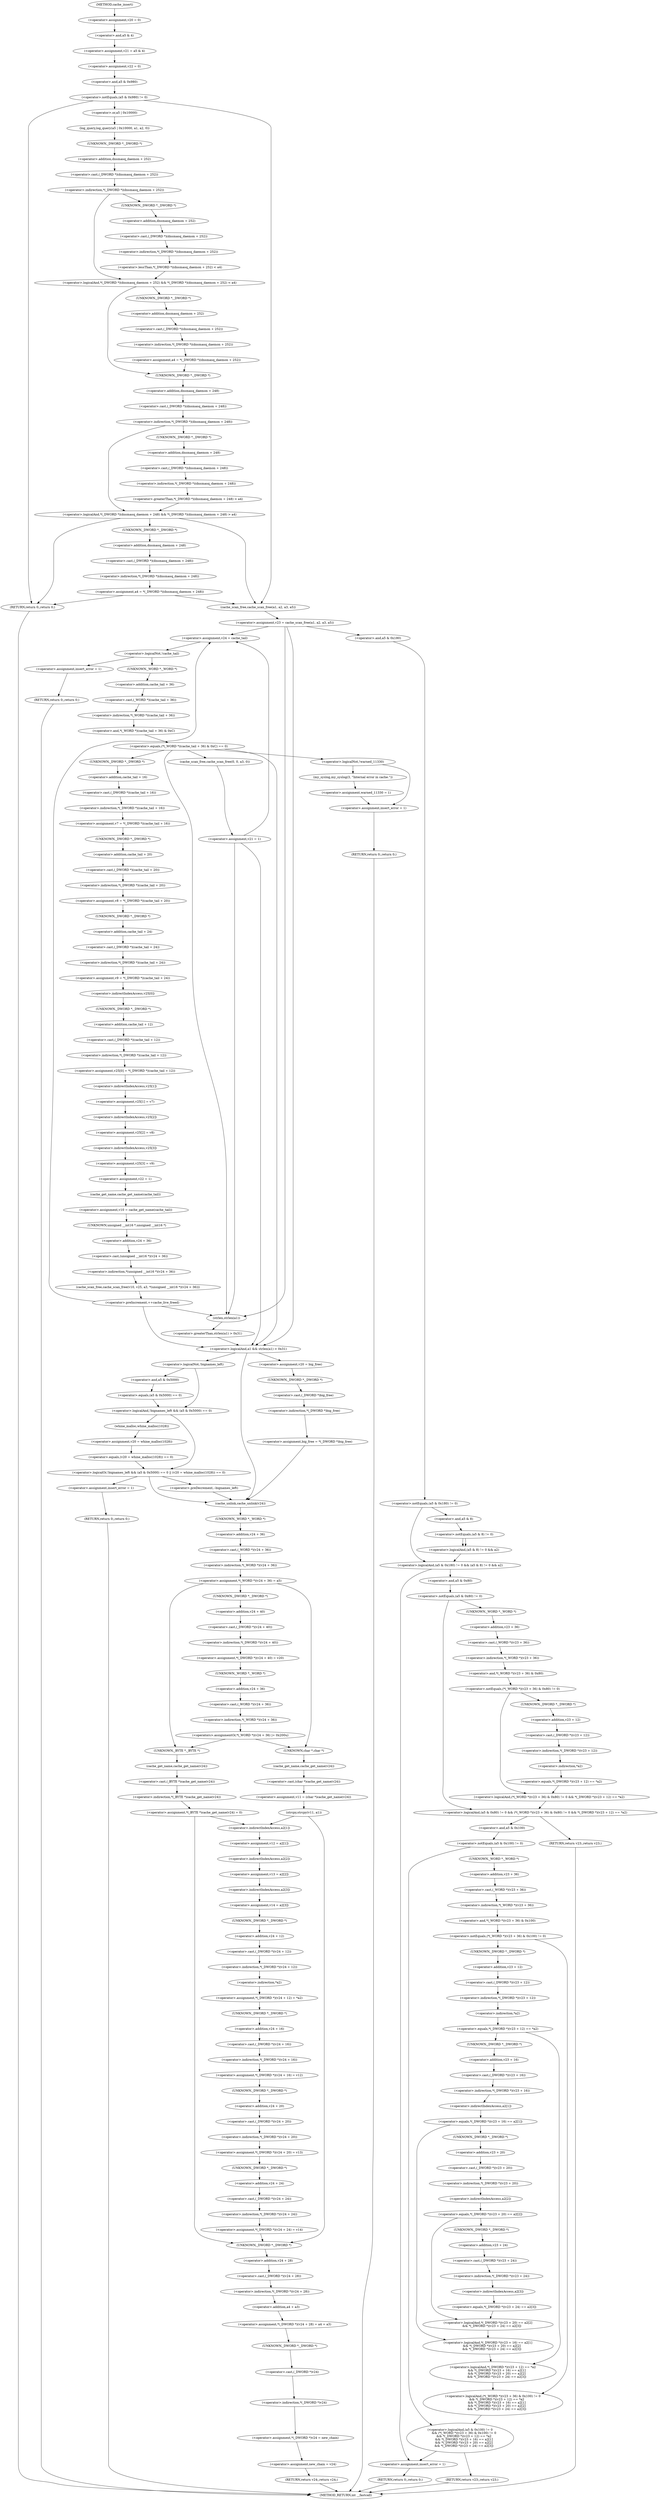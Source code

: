 digraph cache_insert {  
"1000136" [label = "(<operator>.assignment,v20 = 0)" ]
"1000139" [label = "(<operator>.assignment,v21 = a5 & 4)" ]
"1000141" [label = "(<operator>.and,a5 & 4)" ]
"1000144" [label = "(<operator>.assignment,v22 = 0)" ]
"1000148" [label = "(<operator>.notEquals,(a5 & 0x980) != 0)" ]
"1000149" [label = "(<operator>.and,a5 & 0x980)" ]
"1000154" [label = "(log_query,log_query(a5 | 0x10000, a1, a2, 0))" ]
"1000155" [label = "(<operator>.or,a5 | 0x10000)" ]
"1000162" [label = "(<operator>.logicalAnd,*(_DWORD *)(dnsmasq_daemon + 252) && *(_DWORD *)(dnsmasq_daemon + 252) < a4)" ]
"1000163" [label = "(<operator>.indirection,*(_DWORD *)(dnsmasq_daemon + 252))" ]
"1000164" [label = "(<operator>.cast,(_DWORD *)(dnsmasq_daemon + 252))" ]
"1000165" [label = "(UNKNOWN,_DWORD *,_DWORD *)" ]
"1000166" [label = "(<operator>.addition,dnsmasq_daemon + 252)" ]
"1000169" [label = "(<operator>.lessThan,*(_DWORD *)(dnsmasq_daemon + 252) < a4)" ]
"1000170" [label = "(<operator>.indirection,*(_DWORD *)(dnsmasq_daemon + 252))" ]
"1000171" [label = "(<operator>.cast,(_DWORD *)(dnsmasq_daemon + 252))" ]
"1000172" [label = "(UNKNOWN,_DWORD *,_DWORD *)" ]
"1000173" [label = "(<operator>.addition,dnsmasq_daemon + 252)" ]
"1000177" [label = "(<operator>.assignment,a4 = *(_DWORD *)(dnsmasq_daemon + 252))" ]
"1000179" [label = "(<operator>.indirection,*(_DWORD *)(dnsmasq_daemon + 252))" ]
"1000180" [label = "(<operator>.cast,(_DWORD *)(dnsmasq_daemon + 252))" ]
"1000181" [label = "(UNKNOWN,_DWORD *,_DWORD *)" ]
"1000182" [label = "(<operator>.addition,dnsmasq_daemon + 252)" ]
"1000186" [label = "(<operator>.logicalAnd,*(_DWORD *)(dnsmasq_daemon + 248) && *(_DWORD *)(dnsmasq_daemon + 248) > a4)" ]
"1000187" [label = "(<operator>.indirection,*(_DWORD *)(dnsmasq_daemon + 248))" ]
"1000188" [label = "(<operator>.cast,(_DWORD *)(dnsmasq_daemon + 248))" ]
"1000189" [label = "(UNKNOWN,_DWORD *,_DWORD *)" ]
"1000190" [label = "(<operator>.addition,dnsmasq_daemon + 248)" ]
"1000193" [label = "(<operator>.greaterThan,*(_DWORD *)(dnsmasq_daemon + 248) > a4)" ]
"1000194" [label = "(<operator>.indirection,*(_DWORD *)(dnsmasq_daemon + 248))" ]
"1000195" [label = "(<operator>.cast,(_DWORD *)(dnsmasq_daemon + 248))" ]
"1000196" [label = "(UNKNOWN,_DWORD *,_DWORD *)" ]
"1000197" [label = "(<operator>.addition,dnsmasq_daemon + 248)" ]
"1000201" [label = "(<operator>.assignment,a4 = *(_DWORD *)(dnsmasq_daemon + 248))" ]
"1000203" [label = "(<operator>.indirection,*(_DWORD *)(dnsmasq_daemon + 248))" ]
"1000204" [label = "(<operator>.cast,(_DWORD *)(dnsmasq_daemon + 248))" ]
"1000205" [label = "(UNKNOWN,_DWORD *,_DWORD *)" ]
"1000206" [label = "(<operator>.addition,dnsmasq_daemon + 248)" ]
"1000211" [label = "(RETURN,return 0;,return 0;)" ]
"1000213" [label = "(<operator>.assignment,v23 = cache_scan_free(a1, a2, a3, a5))" ]
"1000215" [label = "(cache_scan_free,cache_scan_free(a1, a2, a3, a5))" ]
"1000224" [label = "(<operator>.logicalAnd,(a5 & 0x180) != 0 && (a5 & 8) != 0 && a2)" ]
"1000225" [label = "(<operator>.notEquals,(a5 & 0x180) != 0)" ]
"1000226" [label = "(<operator>.and,a5 & 0x180)" ]
"1000230" [label = "(<operator>.logicalAnd,(a5 & 8) != 0 && a2)" ]
"1000231" [label = "(<operator>.notEquals,(a5 & 8) != 0)" ]
"1000232" [label = "(<operator>.and,a5 & 8)" ]
"1000239" [label = "(<operator>.logicalAnd,(a5 & 0x80) != 0 && (*(_WORD *)(v23 + 36) & 0x80) != 0 && *(_DWORD *)(v23 + 12) == *a2)" ]
"1000240" [label = "(<operator>.notEquals,(a5 & 0x80) != 0)" ]
"1000241" [label = "(<operator>.and,a5 & 0x80)" ]
"1000245" [label = "(<operator>.logicalAnd,(*(_WORD *)(v23 + 36) & 0x80) != 0 && *(_DWORD *)(v23 + 12) == *a2)" ]
"1000246" [label = "(<operator>.notEquals,(*(_WORD *)(v23 + 36) & 0x80) != 0)" ]
"1000247" [label = "(<operator>.and,*(_WORD *)(v23 + 36) & 0x80)" ]
"1000248" [label = "(<operator>.indirection,*(_WORD *)(v23 + 36))" ]
"1000249" [label = "(<operator>.cast,(_WORD *)(v23 + 36))" ]
"1000250" [label = "(UNKNOWN,_WORD *,_WORD *)" ]
"1000251" [label = "(<operator>.addition,v23 + 36)" ]
"1000256" [label = "(<operator>.equals,*(_DWORD *)(v23 + 12) == *a2)" ]
"1000257" [label = "(<operator>.indirection,*(_DWORD *)(v23 + 12))" ]
"1000258" [label = "(<operator>.cast,(_DWORD *)(v23 + 12))" ]
"1000259" [label = "(UNKNOWN,_DWORD *,_DWORD *)" ]
"1000260" [label = "(<operator>.addition,v23 + 12)" ]
"1000263" [label = "(<operator>.indirection,*a2)" ]
"1000265" [label = "(RETURN,return v23;,return v23;)" ]
"1000268" [label = "(<operator>.logicalAnd,(a5 & 0x100) != 0\n        && (*(_WORD *)(v23 + 36) & 0x100) != 0\n        && *(_DWORD *)(v23 + 12) == *a2\n        && *(_DWORD *)(v23 + 16) == a2[1]\n        && *(_DWORD *)(v23 + 20) == a2[2]\n        && *(_DWORD *)(v23 + 24) == a2[3])" ]
"1000269" [label = "(<operator>.notEquals,(a5 & 0x100) != 0)" ]
"1000270" [label = "(<operator>.and,a5 & 0x100)" ]
"1000274" [label = "(<operator>.logicalAnd,(*(_WORD *)(v23 + 36) & 0x100) != 0\n        && *(_DWORD *)(v23 + 12) == *a2\n        && *(_DWORD *)(v23 + 16) == a2[1]\n        && *(_DWORD *)(v23 + 20) == a2[2]\n        && *(_DWORD *)(v23 + 24) == a2[3])" ]
"1000275" [label = "(<operator>.notEquals,(*(_WORD *)(v23 + 36) & 0x100) != 0)" ]
"1000276" [label = "(<operator>.and,*(_WORD *)(v23 + 36) & 0x100)" ]
"1000277" [label = "(<operator>.indirection,*(_WORD *)(v23 + 36))" ]
"1000278" [label = "(<operator>.cast,(_WORD *)(v23 + 36))" ]
"1000279" [label = "(UNKNOWN,_WORD *,_WORD *)" ]
"1000280" [label = "(<operator>.addition,v23 + 36)" ]
"1000285" [label = "(<operator>.logicalAnd,*(_DWORD *)(v23 + 12) == *a2\n        && *(_DWORD *)(v23 + 16) == a2[1]\n        && *(_DWORD *)(v23 + 20) == a2[2]\n        && *(_DWORD *)(v23 + 24) == a2[3])" ]
"1000286" [label = "(<operator>.equals,*(_DWORD *)(v23 + 12) == *a2)" ]
"1000287" [label = "(<operator>.indirection,*(_DWORD *)(v23 + 12))" ]
"1000288" [label = "(<operator>.cast,(_DWORD *)(v23 + 12))" ]
"1000289" [label = "(UNKNOWN,_DWORD *,_DWORD *)" ]
"1000290" [label = "(<operator>.addition,v23 + 12)" ]
"1000293" [label = "(<operator>.indirection,*a2)" ]
"1000295" [label = "(<operator>.logicalAnd,*(_DWORD *)(v23 + 16) == a2[1]\n        && *(_DWORD *)(v23 + 20) == a2[2]\n        && *(_DWORD *)(v23 + 24) == a2[3])" ]
"1000296" [label = "(<operator>.equals,*(_DWORD *)(v23 + 16) == a2[1])" ]
"1000297" [label = "(<operator>.indirection,*(_DWORD *)(v23 + 16))" ]
"1000298" [label = "(<operator>.cast,(_DWORD *)(v23 + 16))" ]
"1000299" [label = "(UNKNOWN,_DWORD *,_DWORD *)" ]
"1000300" [label = "(<operator>.addition,v23 + 16)" ]
"1000303" [label = "(<operator>.indirectIndexAccess,a2[1])" ]
"1000306" [label = "(<operator>.logicalAnd,*(_DWORD *)(v23 + 20) == a2[2]\n        && *(_DWORD *)(v23 + 24) == a2[3])" ]
"1000307" [label = "(<operator>.equals,*(_DWORD *)(v23 + 20) == a2[2])" ]
"1000308" [label = "(<operator>.indirection,*(_DWORD *)(v23 + 20))" ]
"1000309" [label = "(<operator>.cast,(_DWORD *)(v23 + 20))" ]
"1000310" [label = "(UNKNOWN,_DWORD *,_DWORD *)" ]
"1000311" [label = "(<operator>.addition,v23 + 20)" ]
"1000314" [label = "(<operator>.indirectIndexAccess,a2[2])" ]
"1000317" [label = "(<operator>.equals,*(_DWORD *)(v23 + 24) == a2[3])" ]
"1000318" [label = "(<operator>.indirection,*(_DWORD *)(v23 + 24))" ]
"1000319" [label = "(<operator>.cast,(_DWORD *)(v23 + 24))" ]
"1000320" [label = "(UNKNOWN,_DWORD *,_DWORD *)" ]
"1000321" [label = "(<operator>.addition,v23 + 24)" ]
"1000324" [label = "(<operator>.indirectIndexAccess,a2[3])" ]
"1000328" [label = "(RETURN,return v23;,return v23;)" ]
"1000330" [label = "(<operator>.assignment,insert_error = 1)" ]
"1000333" [label = "(RETURN,return 0;,return 0;)" ]
"1000338" [label = "(<operator>.assignment,v24 = cache_tail)" ]
"1000342" [label = "(<operator>.logicalNot,!cache_tail)" ]
"1000345" [label = "(<operator>.assignment,insert_error = 1)" ]
"1000348" [label = "(RETURN,return 0;,return 0;)" ]
"1000351" [label = "(<operator>.equals,(*(_WORD *)(cache_tail + 36) & 0xC) == 0)" ]
"1000352" [label = "(<operator>.and,*(_WORD *)(cache_tail + 36) & 0xC)" ]
"1000353" [label = "(<operator>.indirection,*(_WORD *)(cache_tail + 36))" ]
"1000354" [label = "(<operator>.cast,(_WORD *)(cache_tail + 36))" ]
"1000355" [label = "(UNKNOWN,_WORD *,_WORD *)" ]
"1000356" [label = "(<operator>.addition,cache_tail + 36)" ]
"1000366" [label = "(<operator>.logicalNot,!warned_11330)" ]
"1000369" [label = "(my_syslog,my_syslog(3, \"Internal error in cache.\"))" ]
"1000372" [label = "(<operator>.assignment,warned_11330 = 1)" ]
"1000375" [label = "(<operator>.assignment,insert_error = 1)" ]
"1000378" [label = "(RETURN,return 0;,return 0;)" ]
"1000383" [label = "(<operator>.assignment,v7 = *(_DWORD *)(cache_tail + 16))" ]
"1000385" [label = "(<operator>.indirection,*(_DWORD *)(cache_tail + 16))" ]
"1000386" [label = "(<operator>.cast,(_DWORD *)(cache_tail + 16))" ]
"1000387" [label = "(UNKNOWN,_DWORD *,_DWORD *)" ]
"1000388" [label = "(<operator>.addition,cache_tail + 16)" ]
"1000391" [label = "(<operator>.assignment,v8 = *(_DWORD *)(cache_tail + 20))" ]
"1000393" [label = "(<operator>.indirection,*(_DWORD *)(cache_tail + 20))" ]
"1000394" [label = "(<operator>.cast,(_DWORD *)(cache_tail + 20))" ]
"1000395" [label = "(UNKNOWN,_DWORD *,_DWORD *)" ]
"1000396" [label = "(<operator>.addition,cache_tail + 20)" ]
"1000399" [label = "(<operator>.assignment,v9 = *(_DWORD *)(cache_tail + 24))" ]
"1000401" [label = "(<operator>.indirection,*(_DWORD *)(cache_tail + 24))" ]
"1000402" [label = "(<operator>.cast,(_DWORD *)(cache_tail + 24))" ]
"1000403" [label = "(UNKNOWN,_DWORD *,_DWORD *)" ]
"1000404" [label = "(<operator>.addition,cache_tail + 24)" ]
"1000407" [label = "(<operator>.assignment,v25[0] = *(_DWORD *)(cache_tail + 12))" ]
"1000408" [label = "(<operator>.indirectIndexAccess,v25[0])" ]
"1000411" [label = "(<operator>.indirection,*(_DWORD *)(cache_tail + 12))" ]
"1000412" [label = "(<operator>.cast,(_DWORD *)(cache_tail + 12))" ]
"1000413" [label = "(UNKNOWN,_DWORD *,_DWORD *)" ]
"1000414" [label = "(<operator>.addition,cache_tail + 12)" ]
"1000417" [label = "(<operator>.assignment,v25[1] = v7)" ]
"1000418" [label = "(<operator>.indirectIndexAccess,v25[1])" ]
"1000422" [label = "(<operator>.assignment,v25[2] = v8)" ]
"1000423" [label = "(<operator>.indirectIndexAccess,v25[2])" ]
"1000427" [label = "(<operator>.assignment,v25[3] = v9)" ]
"1000428" [label = "(<operator>.indirectIndexAccess,v25[3])" ]
"1000432" [label = "(<operator>.assignment,v22 = 1)" ]
"1000435" [label = "(<operator>.assignment,v10 = cache_get_name(cache_tail))" ]
"1000437" [label = "(cache_get_name,cache_get_name(cache_tail))" ]
"1000439" [label = "(cache_scan_free,cache_scan_free(v10, v25, a3, *(unsigned __int16 *)(v24 + 36)))" ]
"1000443" [label = "(<operator>.indirection,*(unsigned __int16 *)(v24 + 36))" ]
"1000444" [label = "(<operator>.cast,(unsigned __int16 *)(v24 + 36))" ]
"1000445" [label = "(UNKNOWN,unsigned __int16 *,unsigned __int16 *)" ]
"1000446" [label = "(<operator>.addition,v24 + 36)" ]
"1000449" [label = "(<operator>.preIncrement,++cache_live_freed)" ]
"1000453" [label = "(cache_scan_free,cache_scan_free(0, 0, a3, 0))" ]
"1000458" [label = "(<operator>.assignment,v21 = 1)" ]
"1000462" [label = "(<operator>.logicalAnd,a1 && strlen(a1) > 0x31)" ]
"1000464" [label = "(<operator>.greaterThan,strlen(a1) > 0x31)" ]
"1000465" [label = "(strlen,strlen(a1))" ]
"1000472" [label = "(<operator>.assignment,v20 = big_free)" ]
"1000475" [label = "(<operator>.assignment,big_free = *(_DWORD *)big_free)" ]
"1000477" [label = "(<operator>.indirection,*(_DWORD *)big_free)" ]
"1000478" [label = "(<operator>.cast,(_DWORD *)big_free)" ]
"1000479" [label = "(UNKNOWN,_DWORD *,_DWORD *)" ]
"1000484" [label = "(<operator>.logicalOr,!bignames_left && (a5 & 0x5000) == 0 || (v20 = whine_malloc(1028)) == 0)" ]
"1000485" [label = "(<operator>.logicalAnd,!bignames_left && (a5 & 0x5000) == 0)" ]
"1000486" [label = "(<operator>.logicalNot,!bignames_left)" ]
"1000488" [label = "(<operator>.equals,(a5 & 0x5000) == 0)" ]
"1000489" [label = "(<operator>.and,a5 & 0x5000)" ]
"1000493" [label = "(<operator>.equals,(v20 = whine_malloc(1028)) == 0)" ]
"1000494" [label = "(<operator>.assignment,v20 = whine_malloc(1028))" ]
"1000496" [label = "(whine_malloc,whine_malloc(1028))" ]
"1000500" [label = "(<operator>.assignment,insert_error = 1)" ]
"1000503" [label = "(RETURN,return 0;,return 0;)" ]
"1000507" [label = "(<operator>.preDecrement,--bignames_left)" ]
"1000509" [label = "(cache_unlink,cache_unlink(v24))" ]
"1000511" [label = "(<operator>.assignment,*(_WORD *)(v24 + 36) = a5)" ]
"1000512" [label = "(<operator>.indirection,*(_WORD *)(v24 + 36))" ]
"1000513" [label = "(<operator>.cast,(_WORD *)(v24 + 36))" ]
"1000514" [label = "(UNKNOWN,_WORD *,_WORD *)" ]
"1000515" [label = "(<operator>.addition,v24 + 36)" ]
"1000522" [label = "(<operator>.assignment,*(_DWORD *)(v24 + 40) = v20)" ]
"1000523" [label = "(<operator>.indirection,*(_DWORD *)(v24 + 40))" ]
"1000524" [label = "(<operator>.cast,(_DWORD *)(v24 + 40))" ]
"1000525" [label = "(UNKNOWN,_DWORD *,_DWORD *)" ]
"1000526" [label = "(<operator>.addition,v24 + 40)" ]
"1000530" [label = "(<operators>.assignmentOr,*(_WORD *)(v24 + 36) |= 0x200u)" ]
"1000531" [label = "(<operator>.indirection,*(_WORD *)(v24 + 36))" ]
"1000532" [label = "(<operator>.cast,(_WORD *)(v24 + 36))" ]
"1000533" [label = "(UNKNOWN,_WORD *,_WORD *)" ]
"1000534" [label = "(<operator>.addition,v24 + 36)" ]
"1000541" [label = "(<operator>.assignment,v11 = (char *)cache_get_name(v24))" ]
"1000543" [label = "(<operator>.cast,(char *)cache_get_name(v24))" ]
"1000544" [label = "(UNKNOWN,char *,char *)" ]
"1000545" [label = "(cache_get_name,cache_get_name(v24))" ]
"1000547" [label = "(strcpy,strcpy(v11, a1))" ]
"1000552" [label = "(<operator>.assignment,*(_BYTE *)cache_get_name(v24) = 0)" ]
"1000553" [label = "(<operator>.indirection,*(_BYTE *)cache_get_name(v24))" ]
"1000554" [label = "(<operator>.cast,(_BYTE *)cache_get_name(v24))" ]
"1000555" [label = "(UNKNOWN,_BYTE *,_BYTE *)" ]
"1000556" [label = "(cache_get_name,cache_get_name(v24))" ]
"1000562" [label = "(<operator>.assignment,v12 = a2[1])" ]
"1000564" [label = "(<operator>.indirectIndexAccess,a2[1])" ]
"1000567" [label = "(<operator>.assignment,v13 = a2[2])" ]
"1000569" [label = "(<operator>.indirectIndexAccess,a2[2])" ]
"1000572" [label = "(<operator>.assignment,v14 = a2[3])" ]
"1000574" [label = "(<operator>.indirectIndexAccess,a2[3])" ]
"1000577" [label = "(<operator>.assignment,*(_DWORD *)(v24 + 12) = *a2)" ]
"1000578" [label = "(<operator>.indirection,*(_DWORD *)(v24 + 12))" ]
"1000579" [label = "(<operator>.cast,(_DWORD *)(v24 + 12))" ]
"1000580" [label = "(UNKNOWN,_DWORD *,_DWORD *)" ]
"1000581" [label = "(<operator>.addition,v24 + 12)" ]
"1000584" [label = "(<operator>.indirection,*a2)" ]
"1000586" [label = "(<operator>.assignment,*(_DWORD *)(v24 + 16) = v12)" ]
"1000587" [label = "(<operator>.indirection,*(_DWORD *)(v24 + 16))" ]
"1000588" [label = "(<operator>.cast,(_DWORD *)(v24 + 16))" ]
"1000589" [label = "(UNKNOWN,_DWORD *,_DWORD *)" ]
"1000590" [label = "(<operator>.addition,v24 + 16)" ]
"1000594" [label = "(<operator>.assignment,*(_DWORD *)(v24 + 20) = v13)" ]
"1000595" [label = "(<operator>.indirection,*(_DWORD *)(v24 + 20))" ]
"1000596" [label = "(<operator>.cast,(_DWORD *)(v24 + 20))" ]
"1000597" [label = "(UNKNOWN,_DWORD *,_DWORD *)" ]
"1000598" [label = "(<operator>.addition,v24 + 20)" ]
"1000602" [label = "(<operator>.assignment,*(_DWORD *)(v24 + 24) = v14)" ]
"1000603" [label = "(<operator>.indirection,*(_DWORD *)(v24 + 24))" ]
"1000604" [label = "(<operator>.cast,(_DWORD *)(v24 + 24))" ]
"1000605" [label = "(UNKNOWN,_DWORD *,_DWORD *)" ]
"1000606" [label = "(<operator>.addition,v24 + 24)" ]
"1000610" [label = "(<operator>.assignment,*(_DWORD *)(v24 + 28) = a4 + a3)" ]
"1000611" [label = "(<operator>.indirection,*(_DWORD *)(v24 + 28))" ]
"1000612" [label = "(<operator>.cast,(_DWORD *)(v24 + 28))" ]
"1000613" [label = "(UNKNOWN,_DWORD *,_DWORD *)" ]
"1000614" [label = "(<operator>.addition,v24 + 28)" ]
"1000617" [label = "(<operator>.addition,a4 + a3)" ]
"1000620" [label = "(<operator>.assignment,*(_DWORD *)v24 = new_chain)" ]
"1000621" [label = "(<operator>.indirection,*(_DWORD *)v24)" ]
"1000622" [label = "(<operator>.cast,(_DWORD *)v24)" ]
"1000623" [label = "(UNKNOWN,_DWORD *,_DWORD *)" ]
"1000626" [label = "(<operator>.assignment,new_chain = v24)" ]
"1000629" [label = "(RETURN,return v24;,return v24;)" ]
"1000115" [label = "(METHOD,cache_insert)" ]
"1000631" [label = "(METHOD_RETURN,int __fastcall)" ]
  "1000136" -> "1000141" 
  "1000139" -> "1000144" 
  "1000141" -> "1000139" 
  "1000144" -> "1000149" 
  "1000148" -> "1000155" 
  "1000148" -> "1000211" 
  "1000148" -> "1000215" 
  "1000149" -> "1000148" 
  "1000154" -> "1000165" 
  "1000155" -> "1000154" 
  "1000162" -> "1000189" 
  "1000162" -> "1000181" 
  "1000163" -> "1000172" 
  "1000163" -> "1000162" 
  "1000164" -> "1000163" 
  "1000165" -> "1000166" 
  "1000166" -> "1000164" 
  "1000169" -> "1000162" 
  "1000170" -> "1000169" 
  "1000171" -> "1000170" 
  "1000172" -> "1000173" 
  "1000173" -> "1000171" 
  "1000177" -> "1000189" 
  "1000179" -> "1000177" 
  "1000180" -> "1000179" 
  "1000181" -> "1000182" 
  "1000182" -> "1000180" 
  "1000186" -> "1000205" 
  "1000186" -> "1000211" 
  "1000186" -> "1000215" 
  "1000187" -> "1000196" 
  "1000187" -> "1000186" 
  "1000188" -> "1000187" 
  "1000189" -> "1000190" 
  "1000190" -> "1000188" 
  "1000193" -> "1000186" 
  "1000194" -> "1000193" 
  "1000195" -> "1000194" 
  "1000196" -> "1000197" 
  "1000197" -> "1000195" 
  "1000201" -> "1000211" 
  "1000201" -> "1000215" 
  "1000203" -> "1000201" 
  "1000204" -> "1000203" 
  "1000205" -> "1000206" 
  "1000206" -> "1000204" 
  "1000211" -> "1000631" 
  "1000213" -> "1000226" 
  "1000213" -> "1000338" 
  "1000213" -> "1000462" 
  "1000213" -> "1000465" 
  "1000215" -> "1000213" 
  "1000224" -> "1000241" 
  "1000224" -> "1000330" 
  "1000225" -> "1000224" 
  "1000225" -> "1000232" 
  "1000226" -> "1000225" 
  "1000230" -> "1000224" 
  "1000231" -> "1000230" 
  "1000231" -> "1000230" 
  "1000232" -> "1000231" 
  "1000239" -> "1000265" 
  "1000239" -> "1000270" 
  "1000240" -> "1000250" 
  "1000240" -> "1000239" 
  "1000241" -> "1000240" 
  "1000245" -> "1000239" 
  "1000246" -> "1000259" 
  "1000246" -> "1000245" 
  "1000247" -> "1000246" 
  "1000248" -> "1000247" 
  "1000249" -> "1000248" 
  "1000250" -> "1000251" 
  "1000251" -> "1000249" 
  "1000256" -> "1000245" 
  "1000257" -> "1000263" 
  "1000258" -> "1000257" 
  "1000259" -> "1000260" 
  "1000260" -> "1000258" 
  "1000263" -> "1000256" 
  "1000265" -> "1000631" 
  "1000268" -> "1000328" 
  "1000268" -> "1000330" 
  "1000269" -> "1000279" 
  "1000269" -> "1000268" 
  "1000270" -> "1000269" 
  "1000274" -> "1000268" 
  "1000275" -> "1000289" 
  "1000275" -> "1000274" 
  "1000276" -> "1000275" 
  "1000277" -> "1000276" 
  "1000278" -> "1000277" 
  "1000279" -> "1000280" 
  "1000280" -> "1000278" 
  "1000285" -> "1000274" 
  "1000286" -> "1000299" 
  "1000286" -> "1000285" 
  "1000287" -> "1000293" 
  "1000288" -> "1000287" 
  "1000289" -> "1000290" 
  "1000290" -> "1000288" 
  "1000293" -> "1000286" 
  "1000295" -> "1000285" 
  "1000296" -> "1000310" 
  "1000296" -> "1000295" 
  "1000297" -> "1000303" 
  "1000298" -> "1000297" 
  "1000299" -> "1000300" 
  "1000300" -> "1000298" 
  "1000303" -> "1000296" 
  "1000306" -> "1000295" 
  "1000307" -> "1000320" 
  "1000307" -> "1000306" 
  "1000308" -> "1000314" 
  "1000309" -> "1000308" 
  "1000310" -> "1000311" 
  "1000311" -> "1000309" 
  "1000314" -> "1000307" 
  "1000317" -> "1000306" 
  "1000318" -> "1000324" 
  "1000319" -> "1000318" 
  "1000320" -> "1000321" 
  "1000321" -> "1000319" 
  "1000324" -> "1000317" 
  "1000328" -> "1000631" 
  "1000330" -> "1000333" 
  "1000333" -> "1000631" 
  "1000338" -> "1000342" 
  "1000342" -> "1000355" 
  "1000342" -> "1000345" 
  "1000345" -> "1000348" 
  "1000348" -> "1000631" 
  "1000351" -> "1000462" 
  "1000351" -> "1000465" 
  "1000351" -> "1000366" 
  "1000351" -> "1000387" 
  "1000351" -> "1000453" 
  "1000352" -> "1000351" 
  "1000353" -> "1000352" 
  "1000354" -> "1000353" 
  "1000355" -> "1000356" 
  "1000356" -> "1000354" 
  "1000366" -> "1000369" 
  "1000366" -> "1000375" 
  "1000369" -> "1000372" 
  "1000372" -> "1000375" 
  "1000375" -> "1000378" 
  "1000378" -> "1000631" 
  "1000383" -> "1000395" 
  "1000385" -> "1000383" 
  "1000386" -> "1000385" 
  "1000387" -> "1000388" 
  "1000388" -> "1000386" 
  "1000391" -> "1000403" 
  "1000393" -> "1000391" 
  "1000394" -> "1000393" 
  "1000395" -> "1000396" 
  "1000396" -> "1000394" 
  "1000399" -> "1000408" 
  "1000401" -> "1000399" 
  "1000402" -> "1000401" 
  "1000403" -> "1000404" 
  "1000404" -> "1000402" 
  "1000407" -> "1000418" 
  "1000408" -> "1000413" 
  "1000411" -> "1000407" 
  "1000412" -> "1000411" 
  "1000413" -> "1000414" 
  "1000414" -> "1000412" 
  "1000417" -> "1000423" 
  "1000418" -> "1000417" 
  "1000422" -> "1000428" 
  "1000423" -> "1000422" 
  "1000427" -> "1000432" 
  "1000428" -> "1000427" 
  "1000432" -> "1000437" 
  "1000435" -> "1000445" 
  "1000437" -> "1000435" 
  "1000439" -> "1000449" 
  "1000443" -> "1000439" 
  "1000444" -> "1000443" 
  "1000445" -> "1000446" 
  "1000446" -> "1000444" 
  "1000449" -> "1000338" 
  "1000449" -> "1000462" 
  "1000449" -> "1000465" 
  "1000453" -> "1000458" 
  "1000458" -> "1000338" 
  "1000458" -> "1000462" 
  "1000458" -> "1000465" 
  "1000462" -> "1000472" 
  "1000462" -> "1000486" 
  "1000462" -> "1000509" 
  "1000464" -> "1000462" 
  "1000465" -> "1000464" 
  "1000472" -> "1000479" 
  "1000475" -> "1000509" 
  "1000477" -> "1000475" 
  "1000478" -> "1000477" 
  "1000479" -> "1000478" 
  "1000484" -> "1000500" 
  "1000484" -> "1000507" 
  "1000484" -> "1000509" 
  "1000485" -> "1000484" 
  "1000485" -> "1000496" 
  "1000486" -> "1000485" 
  "1000486" -> "1000489" 
  "1000488" -> "1000485" 
  "1000489" -> "1000488" 
  "1000493" -> "1000484" 
  "1000494" -> "1000493" 
  "1000496" -> "1000494" 
  "1000500" -> "1000503" 
  "1000503" -> "1000631" 
  "1000507" -> "1000509" 
  "1000509" -> "1000514" 
  "1000511" -> "1000525" 
  "1000511" -> "1000555" 
  "1000511" -> "1000544" 
  "1000512" -> "1000511" 
  "1000513" -> "1000512" 
  "1000514" -> "1000515" 
  "1000515" -> "1000513" 
  "1000522" -> "1000533" 
  "1000523" -> "1000522" 
  "1000524" -> "1000523" 
  "1000525" -> "1000526" 
  "1000526" -> "1000524" 
  "1000530" -> "1000555" 
  "1000530" -> "1000544" 
  "1000531" -> "1000530" 
  "1000532" -> "1000531" 
  "1000533" -> "1000534" 
  "1000534" -> "1000532" 
  "1000541" -> "1000547" 
  "1000543" -> "1000541" 
  "1000544" -> "1000545" 
  "1000545" -> "1000543" 
  "1000547" -> "1000613" 
  "1000547" -> "1000564" 
  "1000552" -> "1000613" 
  "1000552" -> "1000564" 
  "1000553" -> "1000552" 
  "1000554" -> "1000553" 
  "1000555" -> "1000556" 
  "1000556" -> "1000554" 
  "1000562" -> "1000569" 
  "1000564" -> "1000562" 
  "1000567" -> "1000574" 
  "1000569" -> "1000567" 
  "1000572" -> "1000580" 
  "1000574" -> "1000572" 
  "1000577" -> "1000589" 
  "1000578" -> "1000584" 
  "1000579" -> "1000578" 
  "1000580" -> "1000581" 
  "1000581" -> "1000579" 
  "1000584" -> "1000577" 
  "1000586" -> "1000597" 
  "1000587" -> "1000586" 
  "1000588" -> "1000587" 
  "1000589" -> "1000590" 
  "1000590" -> "1000588" 
  "1000594" -> "1000605" 
  "1000595" -> "1000594" 
  "1000596" -> "1000595" 
  "1000597" -> "1000598" 
  "1000598" -> "1000596" 
  "1000602" -> "1000613" 
  "1000603" -> "1000602" 
  "1000604" -> "1000603" 
  "1000605" -> "1000606" 
  "1000606" -> "1000604" 
  "1000610" -> "1000623" 
  "1000611" -> "1000617" 
  "1000612" -> "1000611" 
  "1000613" -> "1000614" 
  "1000614" -> "1000612" 
  "1000617" -> "1000610" 
  "1000620" -> "1000626" 
  "1000621" -> "1000620" 
  "1000622" -> "1000621" 
  "1000623" -> "1000622" 
  "1000626" -> "1000629" 
  "1000629" -> "1000631" 
  "1000115" -> "1000136" 
}
